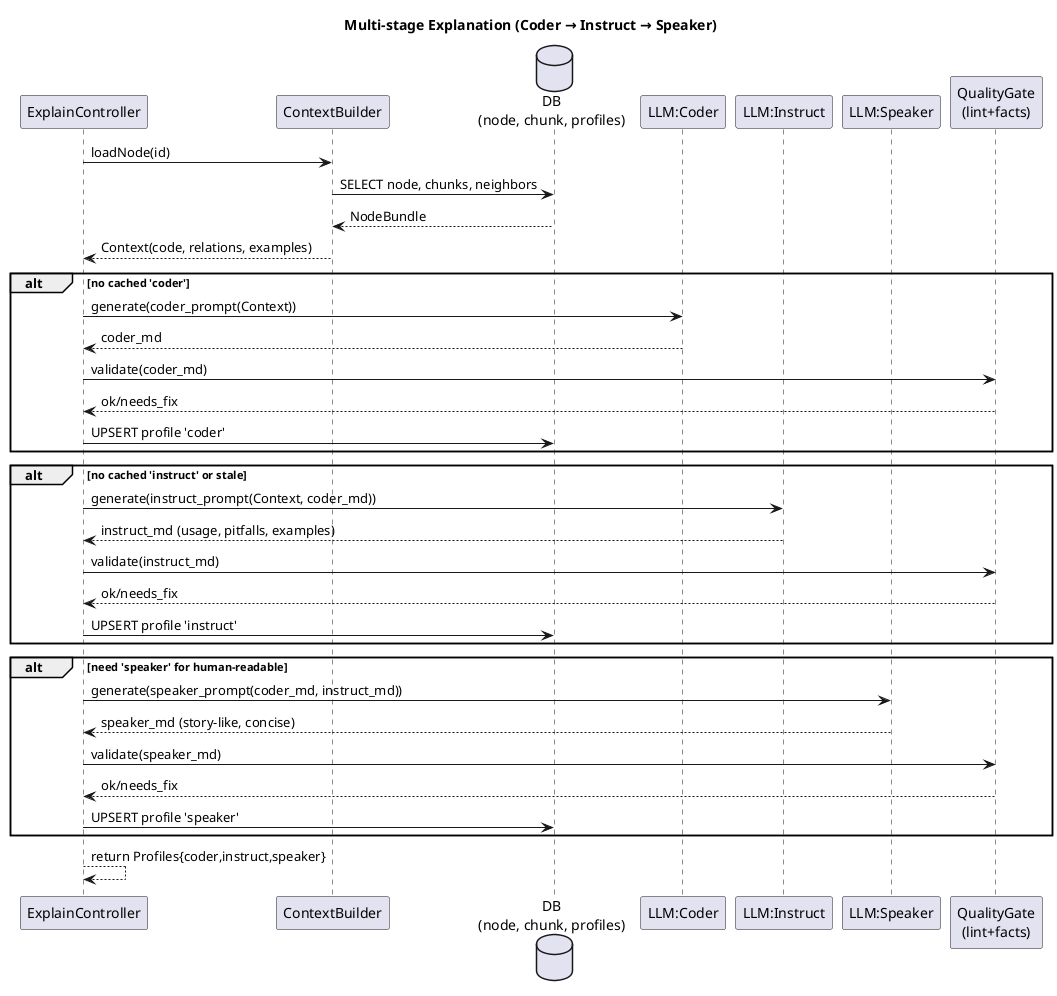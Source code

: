 @startuml
title Multi-stage Explanation (Coder → Instruct → Speaker)

participant "ExplainController" as C
participant "ContextBuilder" as CTX
database "DB\n(node, chunk, profiles)" as DB
participant "LLM:Coder" as COD
participant "LLM:Instruct" as INS
participant "LLM:Speaker" as SPK
participant "QualityGate\n(lint+facts)" as QG

C -> CTX : loadNode(id)
CTX -> DB : SELECT node, chunks, neighbors
DB --> CTX : NodeBundle
CTX --> C : Context(code, relations, examples)

alt no cached 'coder'
  C -> COD : generate(coder_prompt(Context))
  COD --> C : coder_md
  C -> QG : validate(coder_md)
  QG --> C : ok/needs_fix
  C -> DB : UPSERT profile 'coder'
end

alt no cached 'instruct' or stale
  C -> INS : generate(instruct_prompt(Context, coder_md))
  INS --> C : instruct_md (usage, pitfalls, examples)
  C -> QG : validate(instruct_md)
  QG --> C : ok/needs_fix
  C -> DB : UPSERT profile 'instruct'
end

alt need 'speaker' for human-readable
  C -> SPK : generate(speaker_prompt(coder_md, instruct_md))
  SPK --> C : speaker_md (story-like, concise)
  C -> QG : validate(speaker_md)
  QG --> C : ok/needs_fix
  C -> DB : UPSERT profile 'speaker'
end

C --> C : return Profiles{coder,instruct,speaker}
@enduml
